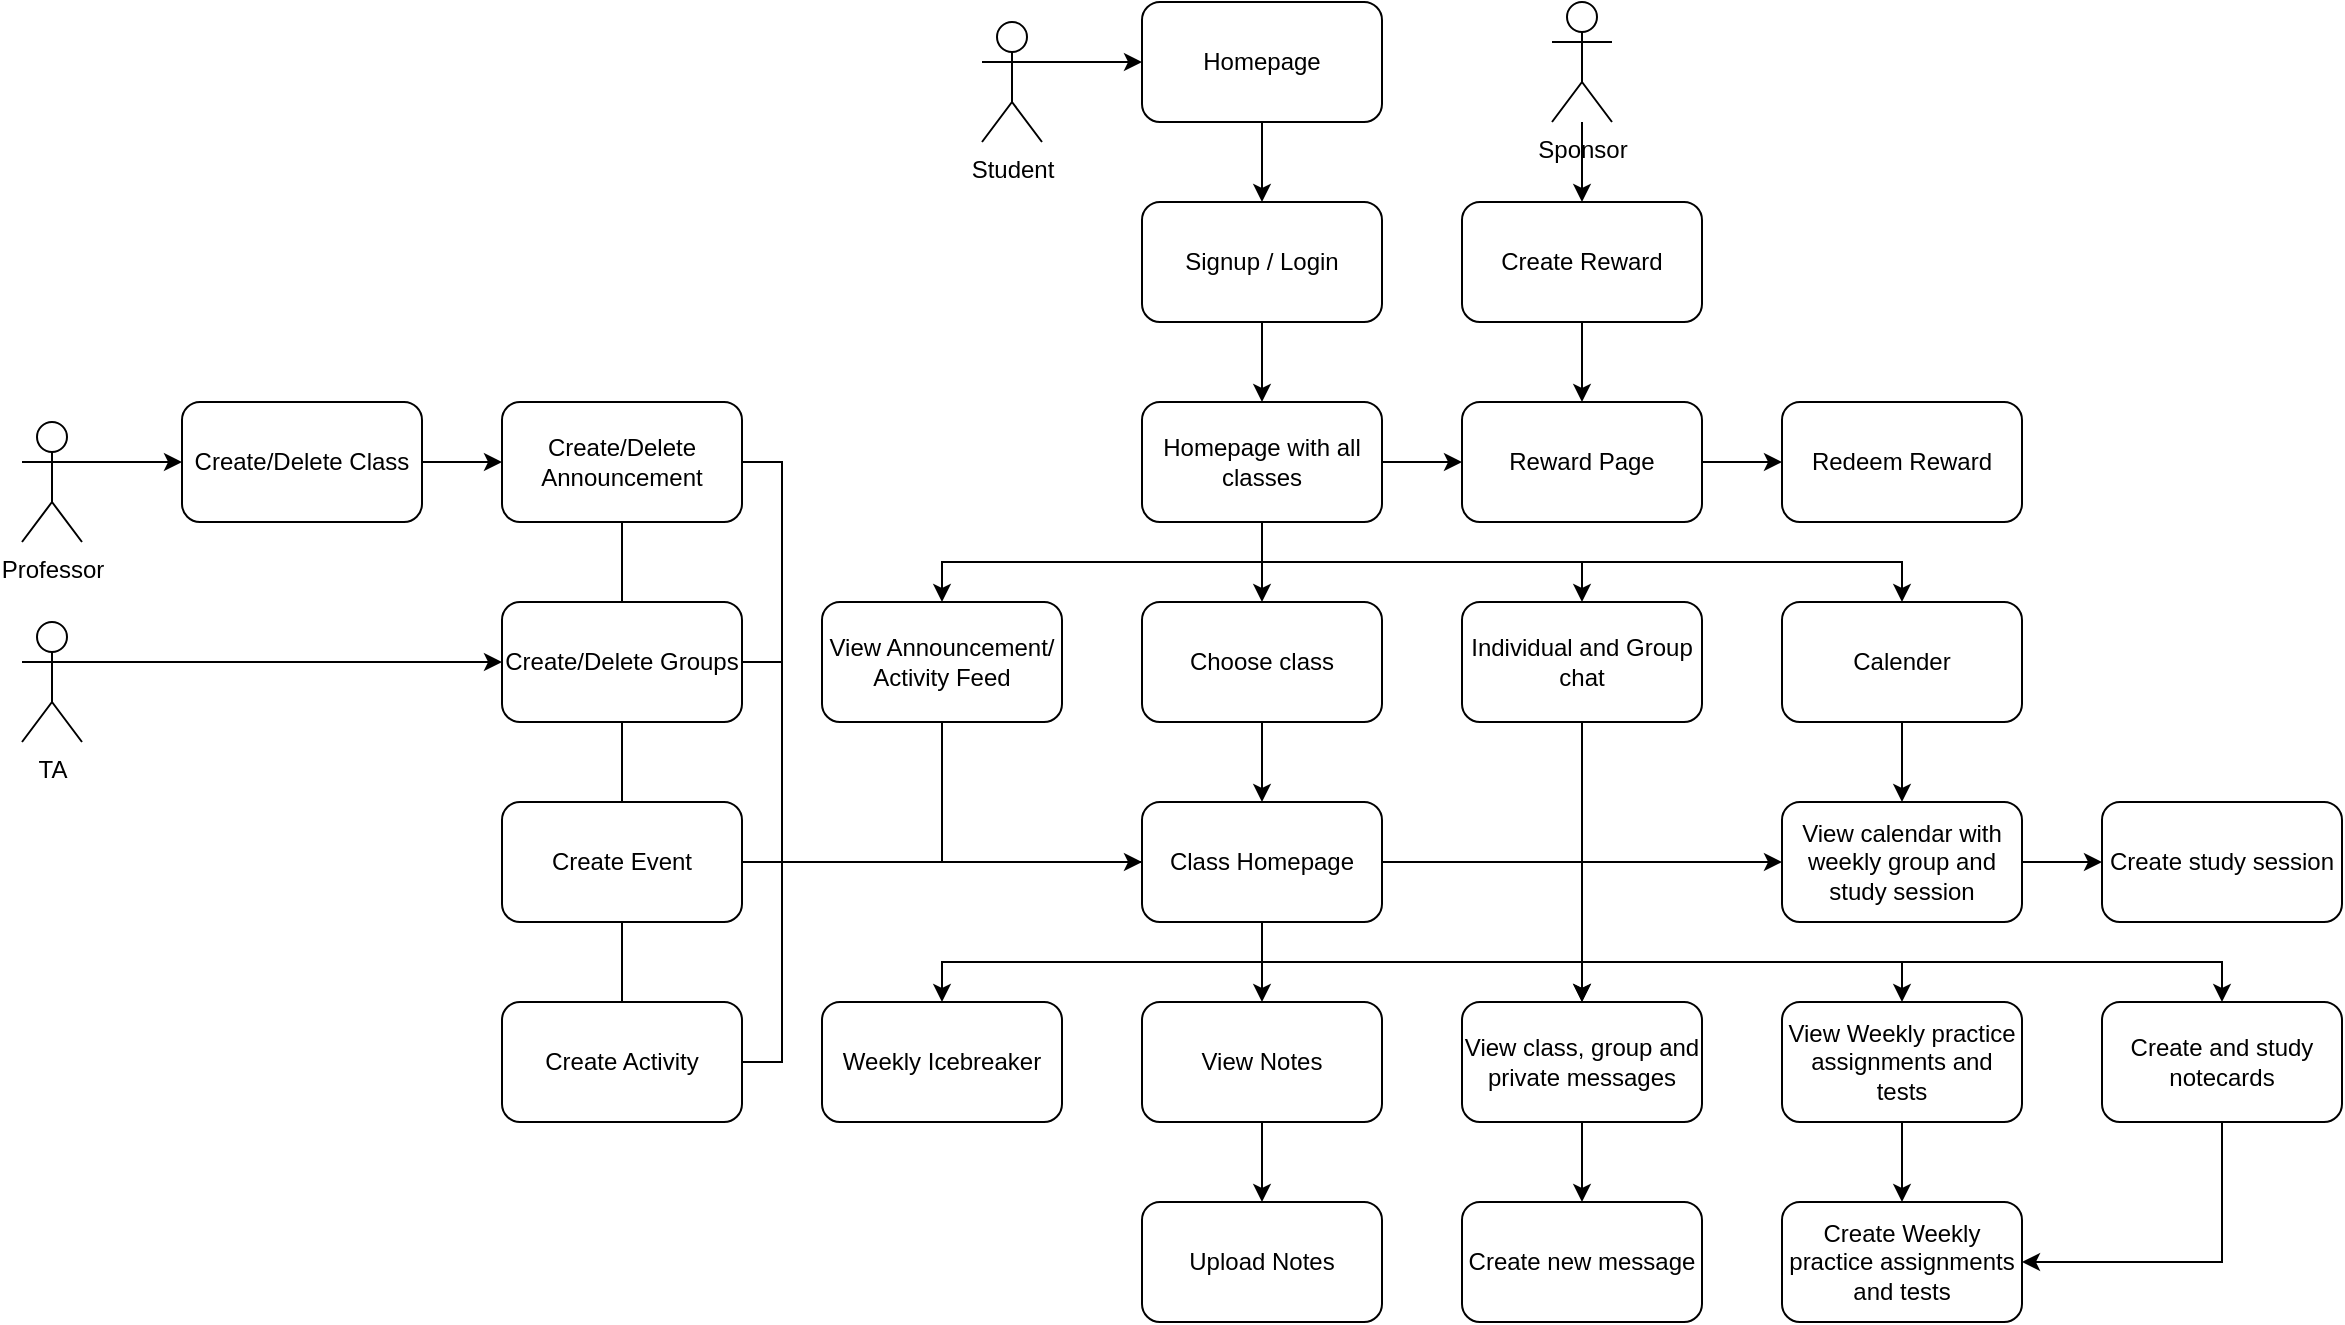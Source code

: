 <mxfile version="13.7.4" type="device"><diagram id="4HpOwwNYoVlCOU2antTL" name="Page-1"><mxGraphModel dx="2523" dy="934" grid="1" gridSize="10" guides="1" tooltips="1" connect="1" arrows="1" fold="1" page="1" pageScale="1" pageWidth="850" pageHeight="1100" math="0" shadow="0"><root><mxCell id="0"/><mxCell id="1" parent="0"/><mxCell id="dSnEgmN814dn0wW6wf6S-10" style="edgeStyle=orthogonalEdgeStyle;rounded=0;orthogonalLoop=1;jettySize=auto;html=1;exitX=1;exitY=0.333;exitDx=0;exitDy=0;exitPerimeter=0;entryX=0;entryY=0.5;entryDx=0;entryDy=0;" edge="1" parent="1" source="oakhQDZd3UoDAGULEksx-6" target="oakhQDZd3UoDAGULEksx-14"><mxGeometry relative="1" as="geometry"><Array as="points"><mxPoint x="70" y="70"/></Array></mxGeometry></mxCell><mxCell id="oakhQDZd3UoDAGULEksx-6" value="Student" style="shape=umlActor;verticalLabelPosition=bottom;verticalAlign=top;html=1;outlineConnect=0;" parent="1" vertex="1"><mxGeometry x="40" y="50" width="30" height="60" as="geometry"/></mxCell><mxCell id="oakhQDZd3UoDAGULEksx-16" style="edgeStyle=orthogonalEdgeStyle;rounded=0;orthogonalLoop=1;jettySize=auto;html=1;exitX=0.5;exitY=1;exitDx=0;exitDy=0;entryX=0.5;entryY=0;entryDx=0;entryDy=0;" parent="1" source="oakhQDZd3UoDAGULEksx-12" target="oakhQDZd3UoDAGULEksx-13" edge="1"><mxGeometry relative="1" as="geometry"/></mxCell><mxCell id="oakhQDZd3UoDAGULEksx-12" value="Signup / Login" style="rounded=1;whiteSpace=wrap;html=1;" parent="1" vertex="1"><mxGeometry x="120" y="140" width="120" height="60" as="geometry"/></mxCell><mxCell id="reJf-OWe11JNXEO3auH0-20" style="edgeStyle=orthogonalEdgeStyle;rounded=0;orthogonalLoop=1;jettySize=auto;html=1;exitX=1;exitY=0.5;exitDx=0;exitDy=0;entryX=0;entryY=0.5;entryDx=0;entryDy=0;" parent="1" source="oakhQDZd3UoDAGULEksx-13" target="oakhQDZd3UoDAGULEksx-24" edge="1"><mxGeometry relative="1" as="geometry"/></mxCell><mxCell id="dSnEgmN814dn0wW6wf6S-49" style="edgeStyle=orthogonalEdgeStyle;rounded=0;orthogonalLoop=1;jettySize=auto;html=1;exitX=0.5;exitY=1;exitDx=0;exitDy=0;entryX=0.5;entryY=0;entryDx=0;entryDy=0;endArrow=classic;endFill=1;" edge="1" parent="1" source="oakhQDZd3UoDAGULEksx-13" target="reJf-OWe11JNXEO3auH0-3"><mxGeometry relative="1" as="geometry"/></mxCell><mxCell id="dSnEgmN814dn0wW6wf6S-50" style="edgeStyle=orthogonalEdgeStyle;rounded=0;orthogonalLoop=1;jettySize=auto;html=1;exitX=0.5;exitY=1;exitDx=0;exitDy=0;entryX=0.5;entryY=0;entryDx=0;entryDy=0;endArrow=classic;endFill=1;" edge="1" parent="1" source="oakhQDZd3UoDAGULEksx-13" target="oakhQDZd3UoDAGULEksx-17"><mxGeometry relative="1" as="geometry"/></mxCell><mxCell id="dSnEgmN814dn0wW6wf6S-51" style="edgeStyle=orthogonalEdgeStyle;rounded=0;orthogonalLoop=1;jettySize=auto;html=1;exitX=0.5;exitY=1;exitDx=0;exitDy=0;entryX=0.5;entryY=0;entryDx=0;entryDy=0;endArrow=classic;endFill=1;" edge="1" parent="1" source="oakhQDZd3UoDAGULEksx-13" target="reJf-OWe11JNXEO3auH0-7"><mxGeometry relative="1" as="geometry"/></mxCell><mxCell id="dSnEgmN814dn0wW6wf6S-52" style="edgeStyle=orthogonalEdgeStyle;rounded=0;orthogonalLoop=1;jettySize=auto;html=1;exitX=0.5;exitY=1;exitDx=0;exitDy=0;entryX=0.5;entryY=0;entryDx=0;entryDy=0;endArrow=classic;endFill=1;" edge="1" parent="1" source="oakhQDZd3UoDAGULEksx-13" target="reJf-OWe11JNXEO3auH0-8"><mxGeometry relative="1" as="geometry"/></mxCell><mxCell id="oakhQDZd3UoDAGULEksx-13" value="Homepage with all classes" style="rounded=1;whiteSpace=wrap;html=1;" parent="1" vertex="1"><mxGeometry x="120" y="240" width="120" height="60" as="geometry"/></mxCell><mxCell id="dSnEgmN814dn0wW6wf6S-8" style="edgeStyle=orthogonalEdgeStyle;rounded=0;orthogonalLoop=1;jettySize=auto;html=1;exitX=0.5;exitY=1;exitDx=0;exitDy=0;entryX=0.5;entryY=0;entryDx=0;entryDy=0;" edge="1" parent="1" source="oakhQDZd3UoDAGULEksx-14" target="oakhQDZd3UoDAGULEksx-12"><mxGeometry relative="1" as="geometry"/></mxCell><mxCell id="oakhQDZd3UoDAGULEksx-14" value="Homepage" style="rounded=1;whiteSpace=wrap;html=1;" parent="1" vertex="1"><mxGeometry x="120" y="40" width="120" height="60" as="geometry"/></mxCell><mxCell id="reJf-OWe11JNXEO3auH0-24" style="edgeStyle=orthogonalEdgeStyle;rounded=0;orthogonalLoop=1;jettySize=auto;html=1;exitX=0.5;exitY=1;exitDx=0;exitDy=0;entryX=0;entryY=0.5;entryDx=0;entryDy=0;" parent="1" source="oakhQDZd3UoDAGULEksx-17" target="reJf-OWe11JNXEO3auH0-4" edge="1"><mxGeometry relative="1" as="geometry"/></mxCell><mxCell id="oakhQDZd3UoDAGULEksx-17" value="View Announcement/&lt;br&gt;Activity Feed" style="rounded=1;whiteSpace=wrap;html=1;" parent="1" vertex="1"><mxGeometry x="-40" y="340" width="120" height="60" as="geometry"/></mxCell><mxCell id="dSnEgmN814dn0wW6wf6S-54" style="edgeStyle=orthogonalEdgeStyle;rounded=0;orthogonalLoop=1;jettySize=auto;html=1;exitX=0.5;exitY=1;exitDx=0;exitDy=0;entryX=0.5;entryY=0;entryDx=0;entryDy=0;endArrow=classic;endFill=1;" edge="1" parent="1" source="oakhQDZd3UoDAGULEksx-19" target="dSnEgmN814dn0wW6wf6S-53"><mxGeometry relative="1" as="geometry"/></mxCell><mxCell id="oakhQDZd3UoDAGULEksx-19" value="View class, group and private messages" style="rounded=1;whiteSpace=wrap;html=1;" parent="1" vertex="1"><mxGeometry x="280" y="540" width="120" height="60" as="geometry"/></mxCell><mxCell id="dSnEgmN814dn0wW6wf6S-67" style="edgeStyle=orthogonalEdgeStyle;rounded=0;orthogonalLoop=1;jettySize=auto;html=1;exitX=1;exitY=0.5;exitDx=0;exitDy=0;entryX=0;entryY=0.5;entryDx=0;entryDy=0;endArrow=classic;endFill=1;" edge="1" parent="1" source="oakhQDZd3UoDAGULEksx-20" target="dSnEgmN814dn0wW6wf6S-66"><mxGeometry relative="1" as="geometry"/></mxCell><mxCell id="oakhQDZd3UoDAGULEksx-20" value="View calendar with weekly group and study session" style="rounded=1;whiteSpace=wrap;html=1;" parent="1" vertex="1"><mxGeometry x="440" y="440" width="120" height="60" as="geometry"/></mxCell><mxCell id="dSnEgmN814dn0wW6wf6S-65" style="edgeStyle=orthogonalEdgeStyle;rounded=0;orthogonalLoop=1;jettySize=auto;html=1;exitX=0.5;exitY=1;exitDx=0;exitDy=0;entryX=1;entryY=0.5;entryDx=0;entryDy=0;endArrow=classic;endFill=1;" edge="1" parent="1" source="oakhQDZd3UoDAGULEksx-21" target="dSnEgmN814dn0wW6wf6S-60"><mxGeometry relative="1" as="geometry"/></mxCell><mxCell id="oakhQDZd3UoDAGULEksx-21" value="Create and study notecards" style="rounded=1;whiteSpace=wrap;html=1;" parent="1" vertex="1"><mxGeometry x="600" y="540" width="120" height="60" as="geometry"/></mxCell><mxCell id="dSnEgmN814dn0wW6wf6S-63" style="edgeStyle=orthogonalEdgeStyle;rounded=0;orthogonalLoop=1;jettySize=auto;html=1;exitX=0.5;exitY=1;exitDx=0;exitDy=0;entryX=0.5;entryY=0;entryDx=0;entryDy=0;endArrow=classic;endFill=1;" edge="1" parent="1" source="oakhQDZd3UoDAGULEksx-22" target="dSnEgmN814dn0wW6wf6S-60"><mxGeometry relative="1" as="geometry"/></mxCell><mxCell id="oakhQDZd3UoDAGULEksx-22" value="View Weekly practice assignments and tests" style="rounded=1;whiteSpace=wrap;html=1;" parent="1" vertex="1"><mxGeometry x="440" y="540" width="120" height="60" as="geometry"/></mxCell><mxCell id="oakhQDZd3UoDAGULEksx-23" value="Weekly Icebreaker" style="rounded=1;whiteSpace=wrap;html=1;" parent="1" vertex="1"><mxGeometry x="-40" y="540" width="120" height="60" as="geometry"/></mxCell><mxCell id="dSnEgmN814dn0wW6wf6S-17" style="edgeStyle=orthogonalEdgeStyle;rounded=0;orthogonalLoop=1;jettySize=auto;html=1;exitX=1;exitY=0.5;exitDx=0;exitDy=0;entryX=0;entryY=0.5;entryDx=0;entryDy=0;" edge="1" parent="1" source="oakhQDZd3UoDAGULEksx-24" target="dSnEgmN814dn0wW6wf6S-16"><mxGeometry relative="1" as="geometry"/></mxCell><mxCell id="oakhQDZd3UoDAGULEksx-24" value="Reward Page" style="rounded=1;whiteSpace=wrap;html=1;" parent="1" vertex="1"><mxGeometry x="280" y="240" width="120" height="60" as="geometry"/></mxCell><mxCell id="dSnEgmN814dn0wW6wf6S-57" style="edgeStyle=orthogonalEdgeStyle;rounded=0;orthogonalLoop=1;jettySize=auto;html=1;exitX=0.5;exitY=1;exitDx=0;exitDy=0;entryX=0.5;entryY=0;entryDx=0;entryDy=0;endArrow=classic;endFill=1;" edge="1" parent="1" source="reJf-OWe11JNXEO3auH0-1" target="dSnEgmN814dn0wW6wf6S-56"><mxGeometry relative="1" as="geometry"/></mxCell><mxCell id="reJf-OWe11JNXEO3auH0-1" value="View Notes" style="rounded=1;whiteSpace=wrap;html=1;" parent="1" vertex="1"><mxGeometry x="120" y="540" width="120" height="60" as="geometry"/></mxCell><mxCell id="reJf-OWe11JNXEO3auH0-6" style="edgeStyle=orthogonalEdgeStyle;rounded=0;orthogonalLoop=1;jettySize=auto;html=1;exitX=0.5;exitY=1;exitDx=0;exitDy=0;entryX=0.5;entryY=0;entryDx=0;entryDy=0;" parent="1" source="reJf-OWe11JNXEO3auH0-3" target="reJf-OWe11JNXEO3auH0-4" edge="1"><mxGeometry relative="1" as="geometry"/></mxCell><mxCell id="reJf-OWe11JNXEO3auH0-3" value="Choose class" style="rounded=1;whiteSpace=wrap;html=1;" parent="1" vertex="1"><mxGeometry x="120" y="340" width="120" height="60" as="geometry"/></mxCell><mxCell id="reJf-OWe11JNXEO3auH0-13" style="edgeStyle=orthogonalEdgeStyle;rounded=0;orthogonalLoop=1;jettySize=auto;html=1;exitX=0.5;exitY=1;exitDx=0;exitDy=0;entryX=0.5;entryY=0;entryDx=0;entryDy=0;" parent="1" source="reJf-OWe11JNXEO3auH0-4" target="oakhQDZd3UoDAGULEksx-19" edge="1"><mxGeometry relative="1" as="geometry"/></mxCell><mxCell id="reJf-OWe11JNXEO3auH0-15" style="edgeStyle=orthogonalEdgeStyle;rounded=0;orthogonalLoop=1;jettySize=auto;html=1;exitX=1;exitY=0.5;exitDx=0;exitDy=0;entryX=0;entryY=0.5;entryDx=0;entryDy=0;" parent="1" source="reJf-OWe11JNXEO3auH0-4" target="oakhQDZd3UoDAGULEksx-20" edge="1"><mxGeometry relative="1" as="geometry"/></mxCell><mxCell id="dSnEgmN814dn0wW6wf6S-55" style="edgeStyle=orthogonalEdgeStyle;rounded=0;orthogonalLoop=1;jettySize=auto;html=1;exitX=0.5;exitY=1;exitDx=0;exitDy=0;entryX=0.5;entryY=0;entryDx=0;entryDy=0;endArrow=classic;endFill=1;" edge="1" parent="1" source="reJf-OWe11JNXEO3auH0-4" target="oakhQDZd3UoDAGULEksx-23"><mxGeometry relative="1" as="geometry"/></mxCell><mxCell id="dSnEgmN814dn0wW6wf6S-58" style="edgeStyle=orthogonalEdgeStyle;rounded=0;orthogonalLoop=1;jettySize=auto;html=1;exitX=0.5;exitY=1;exitDx=0;exitDy=0;entryX=0.5;entryY=0;entryDx=0;entryDy=0;endArrow=classic;endFill=1;" edge="1" parent="1" source="reJf-OWe11JNXEO3auH0-4" target="reJf-OWe11JNXEO3auH0-1"><mxGeometry relative="1" as="geometry"/></mxCell><mxCell id="dSnEgmN814dn0wW6wf6S-59" style="edgeStyle=orthogonalEdgeStyle;rounded=0;orthogonalLoop=1;jettySize=auto;html=1;exitX=0.5;exitY=1;exitDx=0;exitDy=0;entryX=0.5;entryY=0;entryDx=0;entryDy=0;endArrow=classic;endFill=1;" edge="1" parent="1" source="reJf-OWe11JNXEO3auH0-4" target="oakhQDZd3UoDAGULEksx-22"><mxGeometry relative="1" as="geometry"/></mxCell><mxCell id="dSnEgmN814dn0wW6wf6S-61" style="edgeStyle=orthogonalEdgeStyle;rounded=0;orthogonalLoop=1;jettySize=auto;html=1;exitX=0.5;exitY=1;exitDx=0;exitDy=0;entryX=0.5;entryY=0;entryDx=0;entryDy=0;endArrow=classic;endFill=1;" edge="1" parent="1" source="reJf-OWe11JNXEO3auH0-4" target="oakhQDZd3UoDAGULEksx-21"><mxGeometry relative="1" as="geometry"/></mxCell><mxCell id="reJf-OWe11JNXEO3auH0-4" value="Class Homepage" style="rounded=1;whiteSpace=wrap;html=1;" parent="1" vertex="1"><mxGeometry x="120" y="440" width="120" height="60" as="geometry"/></mxCell><mxCell id="reJf-OWe11JNXEO3auH0-12" style="edgeStyle=orthogonalEdgeStyle;rounded=0;orthogonalLoop=1;jettySize=auto;html=1;exitX=0.5;exitY=1;exitDx=0;exitDy=0;entryX=0.5;entryY=0;entryDx=0;entryDy=0;" parent="1" source="reJf-OWe11JNXEO3auH0-7" target="oakhQDZd3UoDAGULEksx-19" edge="1"><mxGeometry relative="1" as="geometry"/></mxCell><mxCell id="reJf-OWe11JNXEO3auH0-7" value="Individual and Group chat" style="rounded=1;whiteSpace=wrap;html=1;" parent="1" vertex="1"><mxGeometry x="280" y="340" width="120" height="60" as="geometry"/></mxCell><mxCell id="reJf-OWe11JNXEO3auH0-16" style="edgeStyle=orthogonalEdgeStyle;rounded=0;orthogonalLoop=1;jettySize=auto;html=1;exitX=0.5;exitY=1;exitDx=0;exitDy=0;entryX=0.5;entryY=0;entryDx=0;entryDy=0;" parent="1" source="reJf-OWe11JNXEO3auH0-8" target="oakhQDZd3UoDAGULEksx-20" edge="1"><mxGeometry relative="1" as="geometry"/></mxCell><mxCell id="reJf-OWe11JNXEO3auH0-8" value="Calender" style="rounded=1;whiteSpace=wrap;html=1;" parent="1" vertex="1"><mxGeometry x="440" y="340" width="120" height="60" as="geometry"/></mxCell><mxCell id="dSnEgmN814dn0wW6wf6S-29" style="edgeStyle=orthogonalEdgeStyle;rounded=0;orthogonalLoop=1;jettySize=auto;html=1;exitX=1;exitY=0.333;exitDx=0;exitDy=0;exitPerimeter=0;entryX=0;entryY=0.5;entryDx=0;entryDy=0;" edge="1" parent="1" source="dSnEgmN814dn0wW6wf6S-3" target="dSnEgmN814dn0wW6wf6S-11"><mxGeometry relative="1" as="geometry"/></mxCell><mxCell id="dSnEgmN814dn0wW6wf6S-3" value="Professor" style="shape=umlActor;verticalLabelPosition=bottom;verticalAlign=top;html=1;outlineConnect=0;" vertex="1" parent="1"><mxGeometry x="-440" y="250" width="30" height="60" as="geometry"/></mxCell><mxCell id="dSnEgmN814dn0wW6wf6S-43" style="edgeStyle=orthogonalEdgeStyle;rounded=0;orthogonalLoop=1;jettySize=auto;html=1;exitX=1;exitY=0.333;exitDx=0;exitDy=0;exitPerimeter=0;entryX=0;entryY=0.5;entryDx=0;entryDy=0;endArrow=classic;endFill=1;" edge="1" parent="1" source="dSnEgmN814dn0wW6wf6S-4" target="dSnEgmN814dn0wW6wf6S-30"><mxGeometry relative="1" as="geometry"><Array as="points"><mxPoint x="-310" y="370"/><mxPoint x="-310" y="370"/></Array></mxGeometry></mxCell><mxCell id="dSnEgmN814dn0wW6wf6S-4" value="TA" style="shape=umlActor;verticalLabelPosition=bottom;verticalAlign=top;html=1;outlineConnect=0;" vertex="1" parent="1"><mxGeometry x="-440" y="350" width="30" height="60" as="geometry"/></mxCell><mxCell id="dSnEgmN814dn0wW6wf6S-31" style="edgeStyle=orthogonalEdgeStyle;rounded=0;orthogonalLoop=1;jettySize=auto;html=1;exitX=1;exitY=0.5;exitDx=0;exitDy=0;entryX=0;entryY=0.5;entryDx=0;entryDy=0;" edge="1" parent="1" source="dSnEgmN814dn0wW6wf6S-11" target="dSnEgmN814dn0wW6wf6S-22"><mxGeometry relative="1" as="geometry"/></mxCell><mxCell id="dSnEgmN814dn0wW6wf6S-11" value="Create/Delete Class" style="rounded=1;whiteSpace=wrap;html=1;" vertex="1" parent="1"><mxGeometry x="-360" y="240" width="120" height="60" as="geometry"/></mxCell><mxCell id="dSnEgmN814dn0wW6wf6S-18" style="edgeStyle=orthogonalEdgeStyle;rounded=0;orthogonalLoop=1;jettySize=auto;html=1;entryX=0.5;entryY=0;entryDx=0;entryDy=0;" edge="1" parent="1" source="dSnEgmN814dn0wW6wf6S-13" target="dSnEgmN814dn0wW6wf6S-14"><mxGeometry relative="1" as="geometry"/></mxCell><mxCell id="dSnEgmN814dn0wW6wf6S-13" value="Sponsor" style="shape=umlActor;verticalLabelPosition=bottom;verticalAlign=top;html=1;outlineConnect=0;" vertex="1" parent="1"><mxGeometry x="325" y="40" width="30" height="60" as="geometry"/></mxCell><mxCell id="dSnEgmN814dn0wW6wf6S-15" style="edgeStyle=orthogonalEdgeStyle;rounded=0;orthogonalLoop=1;jettySize=auto;html=1;exitX=0.5;exitY=1;exitDx=0;exitDy=0;entryX=0.5;entryY=0;entryDx=0;entryDy=0;" edge="1" parent="1" source="dSnEgmN814dn0wW6wf6S-14" target="oakhQDZd3UoDAGULEksx-24"><mxGeometry relative="1" as="geometry"/></mxCell><mxCell id="dSnEgmN814dn0wW6wf6S-14" value="Create Reward" style="rounded=1;whiteSpace=wrap;html=1;" vertex="1" parent="1"><mxGeometry x="280" y="140" width="120" height="60" as="geometry"/></mxCell><mxCell id="dSnEgmN814dn0wW6wf6S-16" value="Redeem Reward" style="rounded=1;whiteSpace=wrap;html=1;" vertex="1" parent="1"><mxGeometry x="440" y="240" width="120" height="60" as="geometry"/></mxCell><mxCell id="dSnEgmN814dn0wW6wf6S-32" style="edgeStyle=orthogonalEdgeStyle;rounded=0;orthogonalLoop=1;jettySize=auto;html=1;exitX=0.5;exitY=1;exitDx=0;exitDy=0;entryX=0.5;entryY=0;entryDx=0;entryDy=0;endArrow=none;endFill=0;" edge="1" parent="1" source="dSnEgmN814dn0wW6wf6S-22" target="dSnEgmN814dn0wW6wf6S-30"><mxGeometry relative="1" as="geometry"/></mxCell><mxCell id="dSnEgmN814dn0wW6wf6S-37" style="edgeStyle=orthogonalEdgeStyle;rounded=0;orthogonalLoop=1;jettySize=auto;html=1;exitX=1;exitY=0.5;exitDx=0;exitDy=0;entryX=0;entryY=0.5;entryDx=0;entryDy=0;endArrow=none;endFill=0;" edge="1" parent="1" source="dSnEgmN814dn0wW6wf6S-22" target="reJf-OWe11JNXEO3auH0-4"><mxGeometry relative="1" as="geometry"><Array as="points"><mxPoint x="-60" y="270"/><mxPoint x="-60" y="470"/></Array></mxGeometry></mxCell><mxCell id="dSnEgmN814dn0wW6wf6S-22" value="Create/Delete Announcement" style="rounded=1;whiteSpace=wrap;html=1;" vertex="1" parent="1"><mxGeometry x="-200" y="240" width="120" height="60" as="geometry"/></mxCell><mxCell id="dSnEgmN814dn0wW6wf6S-35" style="edgeStyle=orthogonalEdgeStyle;rounded=0;orthogonalLoop=1;jettySize=auto;html=1;exitX=0.5;exitY=1;exitDx=0;exitDy=0;entryX=0.5;entryY=0;entryDx=0;entryDy=0;endArrow=none;endFill=0;" edge="1" parent="1" source="dSnEgmN814dn0wW6wf6S-30" target="dSnEgmN814dn0wW6wf6S-33"><mxGeometry relative="1" as="geometry"/></mxCell><mxCell id="dSnEgmN814dn0wW6wf6S-38" style="edgeStyle=orthogonalEdgeStyle;rounded=0;orthogonalLoop=1;jettySize=auto;html=1;exitX=1;exitY=0.5;exitDx=0;exitDy=0;endArrow=none;endFill=0;" edge="1" parent="1" source="dSnEgmN814dn0wW6wf6S-30"><mxGeometry relative="1" as="geometry"><mxPoint x="110" y="470" as="targetPoint"/><Array as="points"><mxPoint x="-60" y="370"/><mxPoint x="-60" y="470"/></Array></mxGeometry></mxCell><mxCell id="dSnEgmN814dn0wW6wf6S-30" value="Create/Delete Groups" style="rounded=1;whiteSpace=wrap;html=1;" vertex="1" parent="1"><mxGeometry x="-200" y="340" width="120" height="60" as="geometry"/></mxCell><mxCell id="dSnEgmN814dn0wW6wf6S-36" style="edgeStyle=orthogonalEdgeStyle;rounded=0;orthogonalLoop=1;jettySize=auto;html=1;exitX=0.5;exitY=1;exitDx=0;exitDy=0;entryX=0.5;entryY=0;entryDx=0;entryDy=0;endArrow=none;endFill=0;" edge="1" parent="1" source="dSnEgmN814dn0wW6wf6S-33" target="dSnEgmN814dn0wW6wf6S-34"><mxGeometry relative="1" as="geometry"/></mxCell><mxCell id="dSnEgmN814dn0wW6wf6S-39" style="edgeStyle=orthogonalEdgeStyle;rounded=0;orthogonalLoop=1;jettySize=auto;html=1;exitX=1;exitY=0.5;exitDx=0;exitDy=0;entryX=0;entryY=0.5;entryDx=0;entryDy=0;endArrow=none;endFill=0;" edge="1" parent="1" source="dSnEgmN814dn0wW6wf6S-33" target="reJf-OWe11JNXEO3auH0-4"><mxGeometry relative="1" as="geometry"/></mxCell><mxCell id="dSnEgmN814dn0wW6wf6S-33" value="Create Event" style="rounded=1;whiteSpace=wrap;html=1;" vertex="1" parent="1"><mxGeometry x="-200" y="440" width="120" height="60" as="geometry"/></mxCell><mxCell id="dSnEgmN814dn0wW6wf6S-40" style="edgeStyle=orthogonalEdgeStyle;rounded=0;orthogonalLoop=1;jettySize=auto;html=1;exitX=1;exitY=0.5;exitDx=0;exitDy=0;entryX=0;entryY=0.5;entryDx=0;entryDy=0;endArrow=none;endFill=0;" edge="1" parent="1" source="dSnEgmN814dn0wW6wf6S-34" target="reJf-OWe11JNXEO3auH0-4"><mxGeometry relative="1" as="geometry"><Array as="points"><mxPoint x="-60" y="570"/><mxPoint x="-60" y="470"/></Array></mxGeometry></mxCell><mxCell id="dSnEgmN814dn0wW6wf6S-34" value="Create Activity" style="rounded=1;whiteSpace=wrap;html=1;" vertex="1" parent="1"><mxGeometry x="-200" y="540" width="120" height="60" as="geometry"/></mxCell><mxCell id="dSnEgmN814dn0wW6wf6S-53" value="Create new message" style="rounded=1;whiteSpace=wrap;html=1;" vertex="1" parent="1"><mxGeometry x="280" y="640" width="120" height="60" as="geometry"/></mxCell><mxCell id="dSnEgmN814dn0wW6wf6S-56" value="Upload Notes" style="rounded=1;whiteSpace=wrap;html=1;" vertex="1" parent="1"><mxGeometry x="120" y="640" width="120" height="60" as="geometry"/></mxCell><mxCell id="dSnEgmN814dn0wW6wf6S-60" value="Create Weekly practice assignments and tests" style="rounded=1;whiteSpace=wrap;html=1;" vertex="1" parent="1"><mxGeometry x="440" y="640" width="120" height="60" as="geometry"/></mxCell><mxCell id="dSnEgmN814dn0wW6wf6S-66" value="Create study session" style="rounded=1;whiteSpace=wrap;html=1;" vertex="1" parent="1"><mxGeometry x="600" y="440" width="120" height="60" as="geometry"/></mxCell></root></mxGraphModel></diagram></mxfile>